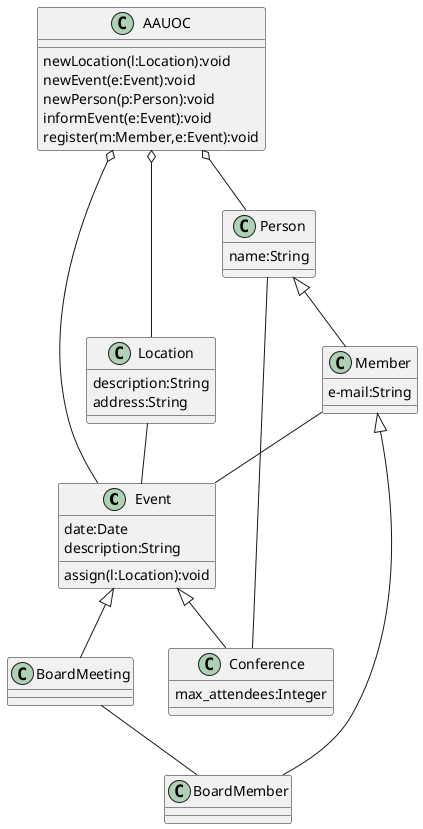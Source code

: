 @startuml
class Event {
date:Date
assign(l:Location):void
description:String
}
class Conference {
max_attendees:Integer
}
class BoardMeeting {}
Event<|-- Conference
Event<|-- BoardMeeting
class Person {
name:String
}
class Member {
e-mail:String
}
class BoardMember {}
Person<|-- Member
Member<|-- BoardMember
class AAUOC {
newLocation(l:Location):void
newEvent(e:Event):void
newPerson(p:Person):void
informEvent(e:Event):void
register(m:Member,e:Event):void
}
class Location {
description:String
address:String
}
AAUOC o-- Event
AAUOC o-- Location
AAUOC o-- Person
Person -- Conference
Location -- Event
Member -- Event
BoardMeeting -- BoardMember


@enduml